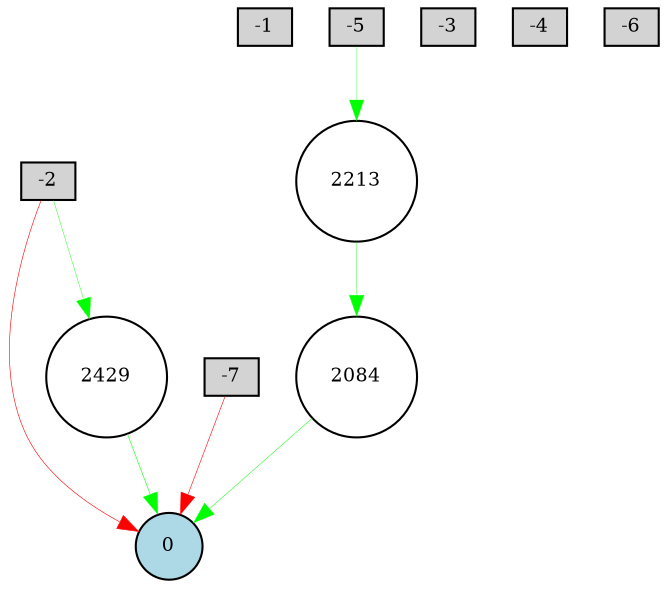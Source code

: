 digraph svg {
	node [fontsize=9 height=0.2 shape=circle width=0.2]
	-1 [fillcolor=lightgray shape=box style=filled]
	-2 [fillcolor=lightgray shape=box style=filled]
	-3 [fillcolor=lightgray shape=box style=filled]
	-4 [fillcolor=lightgray shape=box style=filled]
	-5 [fillcolor=lightgray shape=box style=filled]
	-6 [fillcolor=lightgray shape=box style=filled]
	-7 [fillcolor=lightgray shape=box style=filled]
	0 [fillcolor=lightblue style=filled]
	-2 -> 2429 [color=green penwidth=0.1982381432650328 style=solid]
	-5 -> 2213 [color=green penwidth=0.12807481016297123 style=solid]
	2213 -> 2084 [color=green penwidth=0.1779651040735234 style=solid]
	-2 -> 0 [color=red penwidth=0.2892003962950267 style=solid]
	-7 -> 0 [color=red penwidth=0.2788786385721631 style=solid]
	2084 -> 0 [color=green penwidth=0.2324200047791932 style=solid]
	2429 -> 0 [color=green penwidth=0.2672573495331721 style=solid]
}

